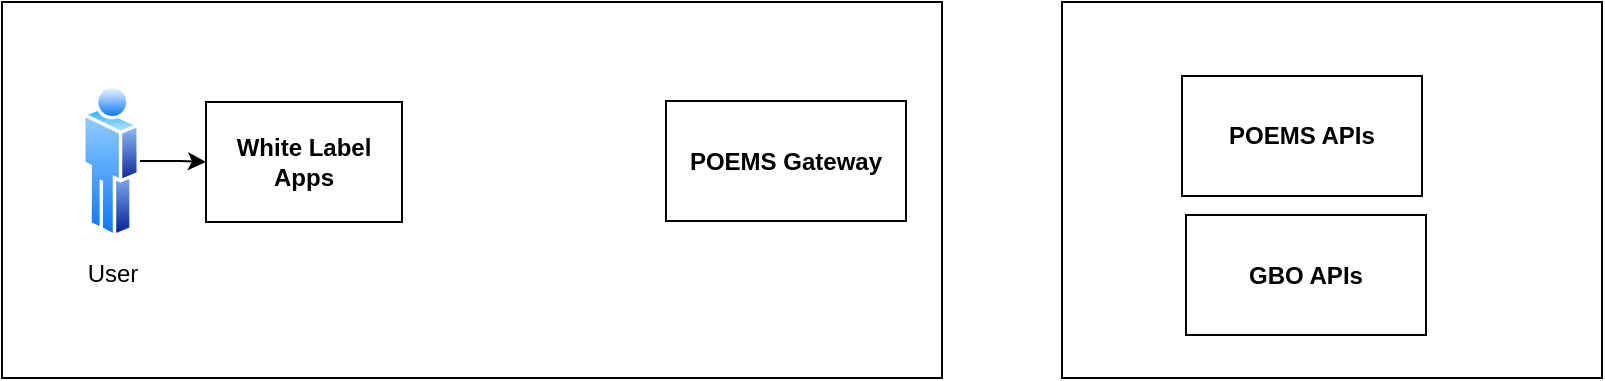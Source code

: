 <mxfile version="12.3.1" type="github" pages="1">
  <diagram id="TsyXs1lMvlzcTJBPzldi" name="Page-1">
    <mxGraphModel dx="1038" dy="500" grid="1" gridSize="10" guides="1" tooltips="1" connect="1" arrows="1" fold="1" page="1" pageScale="1" pageWidth="850" pageHeight="1100" math="0" shadow="0">
      <root>
        <mxCell id="0"/>
        <mxCell id="1" parent="0"/>
        <mxCell id="jrE4Ar8w_MybIHlGVkCT-11" value="" style="rounded=0;whiteSpace=wrap;html=1;" vertex="1" parent="1">
          <mxGeometry x="570" y="283" width="270" height="188" as="geometry"/>
        </mxCell>
        <mxCell id="jrE4Ar8w_MybIHlGVkCT-12" value="" style="rounded=0;whiteSpace=wrap;html=1;" vertex="1" parent="1">
          <mxGeometry x="40" y="283" width="470" height="188" as="geometry"/>
        </mxCell>
        <mxCell id="jrE4Ar8w_MybIHlGVkCT-7" value="&lt;b&gt;POEMS APIs&lt;/b&gt;" style="rounded=0;whiteSpace=wrap;html=1;" vertex="1" parent="1">
          <mxGeometry x="630" y="320" width="120" height="60" as="geometry"/>
        </mxCell>
        <mxCell id="jrE4Ar8w_MybIHlGVkCT-8" value="&lt;b&gt;GBO APIs&lt;/b&gt;" style="rounded=0;whiteSpace=wrap;html=1;" vertex="1" parent="1">
          <mxGeometry x="632" y="389.5" width="120" height="60" as="geometry"/>
        </mxCell>
        <mxCell id="jrE4Ar8w_MybIHlGVkCT-4" value="&lt;b&gt;White Label Apps&lt;/b&gt;" style="rounded=0;whiteSpace=wrap;html=1;" vertex="1" parent="1">
          <mxGeometry x="142" y="333" width="98" height="60" as="geometry"/>
        </mxCell>
        <mxCell id="jrE4Ar8w_MybIHlGVkCT-5" value="&lt;b&gt;POEMS Gateway&lt;/b&gt;" style="rounded=0;whiteSpace=wrap;html=1;" vertex="1" parent="1">
          <mxGeometry x="372" y="332.5" width="120" height="60" as="geometry"/>
        </mxCell>
        <mxCell id="jrE4Ar8w_MybIHlGVkCT-13" style="edgeStyle=orthogonalEdgeStyle;rounded=0;orthogonalLoop=1;jettySize=auto;html=1;entryX=0;entryY=0.5;entryDx=0;entryDy=0;" edge="1" parent="1" source="jrE4Ar8w_MybIHlGVkCT-1" target="jrE4Ar8w_MybIHlGVkCT-4">
          <mxGeometry relative="1" as="geometry"/>
        </mxCell>
        <mxCell id="jrE4Ar8w_MybIHlGVkCT-1" value="User" style="aspect=fixed;perimeter=ellipsePerimeter;html=1;align=center;shadow=0;dashed=0;spacingTop=3;image;image=img/lib/active_directory/user.svg;" vertex="1" parent="1">
          <mxGeometry x="80" y="323.5" width="29" height="78" as="geometry"/>
        </mxCell>
      </root>
    </mxGraphModel>
  </diagram>
</mxfile>
